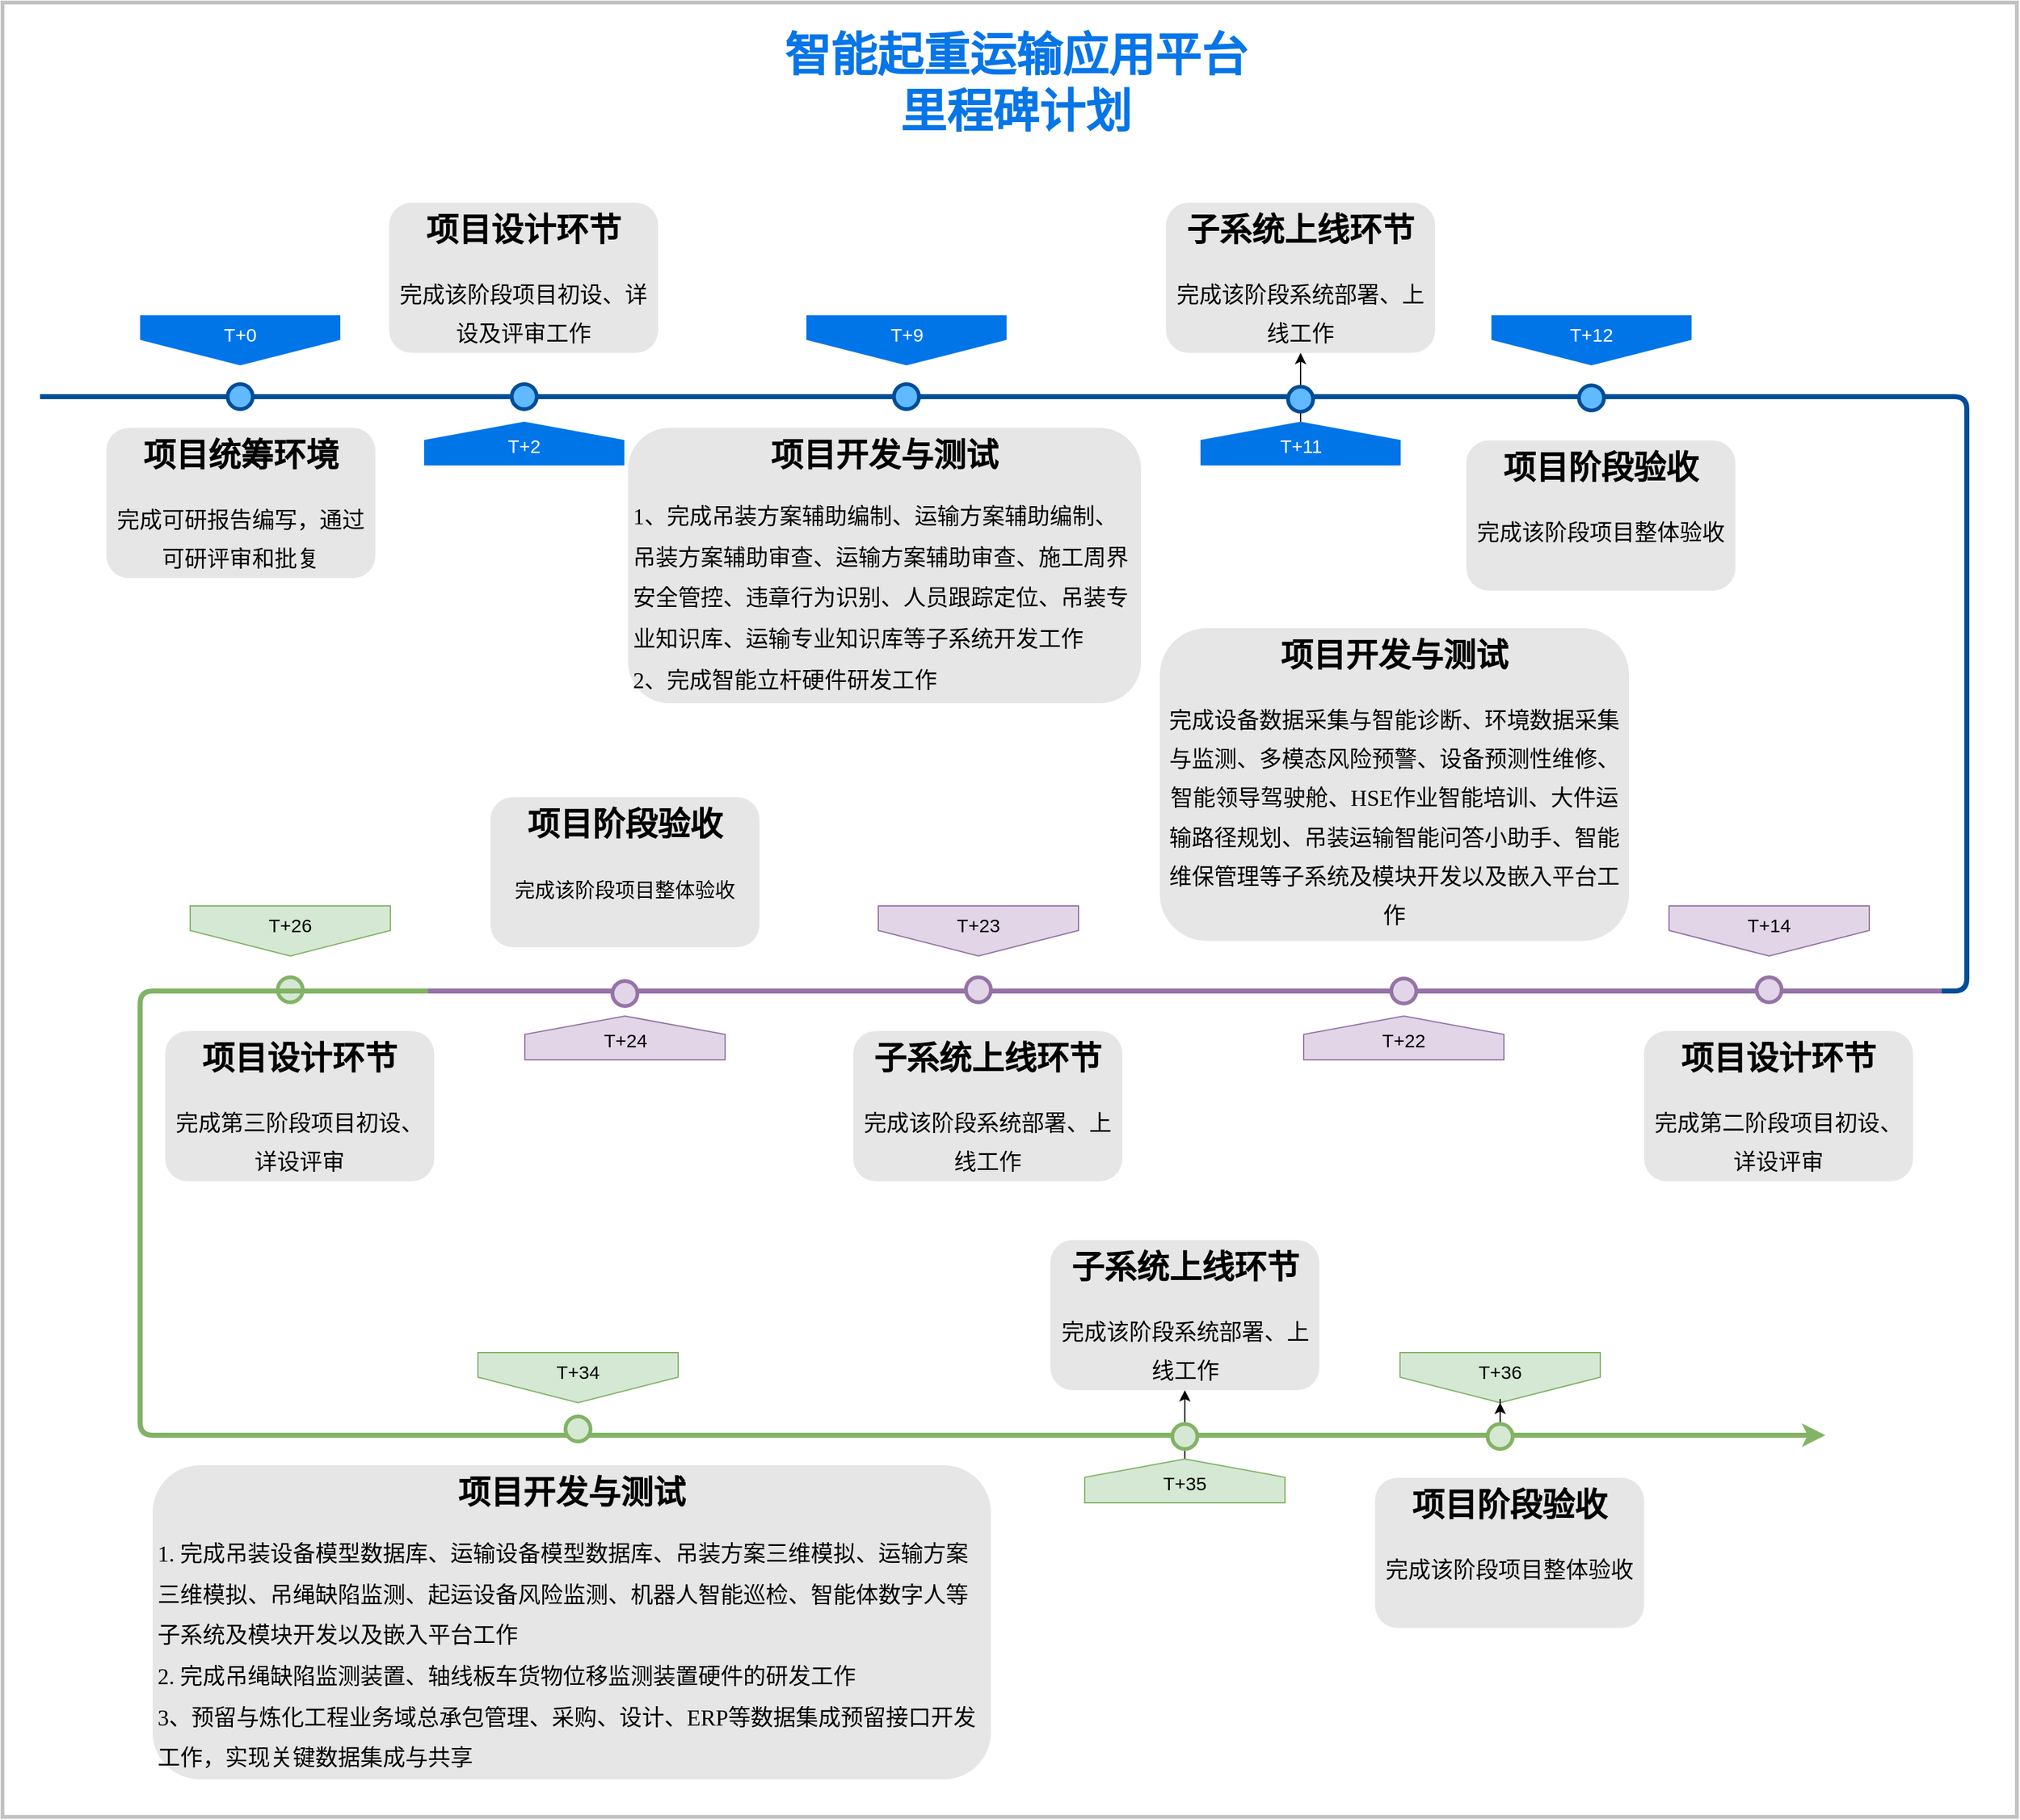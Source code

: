 <mxfile version="27.0.6">
  <diagram name="Page-1" id="82e54ff1-d628-8f03-85c4-9753963a91cd">
    <mxGraphModel dx="2375" dy="1489" grid="1" gridSize="10" guides="1" tooltips="1" connect="1" arrows="1" fold="1" page="1" pageScale="1" pageWidth="1100" pageHeight="850" background="none" math="0" shadow="0">
      <root>
        <mxCell id="0" />
        <mxCell id="1" parent="0" />
        <mxCell id="SHuIpdKcT1kZriQsqeFp-46" value="" style="rounded=0;whiteSpace=wrap;html=1;strokeColor=light-dark(#c2c2c2, #ededed);strokeWidth=3;" vertex="1" parent="1">
          <mxGeometry x="10" y="90" width="1610" height="1450" as="geometry" />
        </mxCell>
        <mxCell id="4ec97bd9e5d20128-1" value="" style="line;strokeWidth=4;html=1;fillColor=none;fontSize=28;fontColor=#004D99;strokeColor=#004D99;" parent="1" vertex="1">
          <mxGeometry x="40" y="400" width="1390" height="10" as="geometry" />
        </mxCell>
        <mxCell id="4ec97bd9e5d20128-5" value="T+0" style="shape=offPageConnector;whiteSpace=wrap;html=1;fillColor=#0075E8;fontSize=15;fontColor=#FFFFFF;size=0.509;verticalAlign=top;strokeColor=none;" parent="1" vertex="1">
          <mxGeometry x="120" y="340" width="160" height="40" as="geometry" />
        </mxCell>
        <mxCell id="4ec97bd9e5d20128-6" value="&lt;span&gt;T+9&lt;/span&gt;" style="shape=offPageConnector;whiteSpace=wrap;html=1;fillColor=#0075E8;fontSize=15;fontColor=#FFFFFF;size=0.509;verticalAlign=top;strokeColor=none;" parent="1" vertex="1">
          <mxGeometry x="652.5" y="340" width="160" height="40" as="geometry" />
        </mxCell>
        <mxCell id="4ec97bd9e5d20128-7" value="&lt;span&gt;T+2&lt;/span&gt;" style="shape=offPageConnector;whiteSpace=wrap;html=1;fillColor=#0075E8;fontSize=15;fontColor=#FFFFFF;size=0.418;flipV=1;verticalAlign=bottom;strokeColor=none;spacingBottom=4;" parent="1" vertex="1">
          <mxGeometry x="347" y="425" width="160" height="35" as="geometry" />
        </mxCell>
        <mxCell id="SHuIpdKcT1kZriQsqeFp-10" value="" style="edgeStyle=orthogonalEdgeStyle;rounded=0;orthogonalLoop=1;jettySize=auto;html=1;" edge="1" parent="1" source="4ec97bd9e5d20128-8" target="4ec97bd9e5d20128-18">
          <mxGeometry relative="1" as="geometry" />
        </mxCell>
        <mxCell id="4ec97bd9e5d20128-8" value="&lt;span&gt;T+11&lt;/span&gt;" style="shape=offPageConnector;whiteSpace=wrap;html=1;fillColor=#0075E8;fontSize=15;fontColor=#FFFFFF;size=0.418;flipV=1;verticalAlign=bottom;strokeColor=none;spacingBottom=4;" parent="1" vertex="1">
          <mxGeometry x="967.5" y="425" width="160" height="35" as="geometry" />
        </mxCell>
        <mxCell id="4ec97bd9e5d20128-9" value="" style="ellipse;whiteSpace=wrap;html=1;fillColor=#61BAFF;fontSize=28;fontColor=#004D99;strokeWidth=3;strokeColor=#004D99;" parent="1" vertex="1">
          <mxGeometry x="190" y="395" width="20" height="20" as="geometry" />
        </mxCell>
        <mxCell id="4ec97bd9e5d20128-10" value="" style="ellipse;whiteSpace=wrap;html=1;fillColor=#61BAFF;fontSize=28;fontColor=#004D99;strokeWidth=3;strokeColor=#004D99;" parent="1" vertex="1">
          <mxGeometry x="417" y="395" width="20" height="20" as="geometry" />
        </mxCell>
        <mxCell id="4ec97bd9e5d20128-11" value="" style="ellipse;whiteSpace=wrap;html=1;fillColor=#61BAFF;fontSize=28;fontColor=#004D99;strokeWidth=3;strokeColor=#004D99;" parent="1" vertex="1">
          <mxGeometry x="722.5" y="395" width="20" height="20" as="geometry" />
        </mxCell>
        <mxCell id="4ec97bd9e5d20128-13" value="" style="ellipse;whiteSpace=wrap;html=1;fillColor=#61BAFF;fontSize=28;fontColor=#004D99;strokeWidth=3;strokeColor=#004D99;" parent="1" vertex="1">
          <mxGeometry x="1037.5" y="397" width="20" height="20" as="geometry" />
        </mxCell>
        <mxCell id="4ec97bd9e5d20128-14" value="&lt;h1&gt;项目统筹环境&lt;/h1&gt;&lt;h1&gt;&lt;span style=&quot;font-family: 仿宋; text-align: start; text-indent: 44pt; background-color: transparent; color: light-dark(rgb(0, 0, 0), rgb(237, 237, 237)); font-weight: normal;&quot;&gt;&lt;font style=&quot;font-size: 18px;&quot;&gt;完成可研报告编写，通过可研评审和批复&lt;/font&gt;&lt;/span&gt;&lt;/h1&gt;" style="text;html=1;spacing=5;spacingTop=-20;whiteSpace=wrap;overflow=hidden;strokeColor=none;strokeWidth=3;fillColor=#E6E6E6;fontSize=13;fontColor=#000000;align=center;rounded=1;" parent="1" vertex="1">
          <mxGeometry x="93" y="430" width="215" height="120" as="geometry" />
        </mxCell>
        <mxCell id="4ec97bd9e5d20128-16" value="&lt;h1&gt;项目设计环节&lt;/h1&gt;&lt;h1&gt;&lt;span style=&quot;font-family: 仿宋; text-align: start; text-indent: 44pt; background-color: transparent; color: light-dark(rgb(0, 0, 0), rgb(237, 237, 237)); font-weight: normal;&quot;&gt;&lt;font style=&quot;font-size: 18px;&quot;&gt;完成该阶段项目初设、详设及评审工作&lt;/font&gt;&lt;/span&gt;&lt;/h1&gt;" style="text;html=1;spacing=5;spacingTop=-20;whiteSpace=wrap;overflow=hidden;strokeColor=none;strokeWidth=3;fillColor=#E6E6E6;fontSize=13;fontColor=#000000;align=center;rounded=1;" parent="1" vertex="1">
          <mxGeometry x="319" y="250" width="215" height="120" as="geometry" />
        </mxCell>
        <mxCell id="4ec97bd9e5d20128-17" value="&lt;h1&gt;项目开发与测试&lt;/h1&gt;&lt;p style=&quot;margin-top: 0pt; margin-bottom: 0pt; line-height: 23pt; font-family: 宋体; text-align: start;&quot; class=&quot;p&quot;&gt;&lt;font style=&quot;font-size: 18px;&quot;&gt;&lt;span style=&quot;font-family: 仿宋;&quot;&gt;1、&lt;/span&gt;&lt;span style=&quot;font-family: 仿宋;&quot;&gt;完成吊装方案辅助编制、运输方案辅助编制、吊装方案辅助审查、运输方案辅助审查、施工周界安全管控、违章行为识别、人员跟踪定位、吊装专业知识库、运输专业知识库等子系统开发工作&lt;/span&gt;&lt;span style=&quot;font-family: 仿宋;&quot;&gt;&lt;/span&gt;&lt;/font&gt;&lt;/p&gt;&lt;p style=&quot;margin-top: 0pt; margin-bottom: 0pt; line-height: 23pt; font-family: 宋体; text-align: start;&quot; class=&quot;p&quot;&gt;&lt;span style=&quot;font-family: 仿宋;&quot;&gt;&lt;font style=&quot;font-size: 18px;&quot;&gt;2、完成智能立杆硬件研发工作&lt;/font&gt;&lt;/span&gt;&lt;/p&gt;" style="text;html=1;spacing=5;spacingTop=-20;whiteSpace=wrap;overflow=hidden;strokeColor=none;strokeWidth=3;fillColor=#E6E6E6;fontSize=13;fontColor=#000000;align=center;rounded=1;" parent="1" vertex="1">
          <mxGeometry x="510" y="430" width="410" height="220" as="geometry" />
        </mxCell>
        <mxCell id="4ec97bd9e5d20128-18" value="&lt;h1&gt;子系统上线环节&lt;/h1&gt;&lt;h1&gt;&lt;span style=&quot;font-family: 仿宋; text-align: start; text-indent: 44pt; background-color: transparent; color: light-dark(rgb(0, 0, 0), rgb(237, 237, 237)); font-weight: normal;&quot;&gt;&lt;font style=&quot;font-size: 18px;&quot;&gt;完成该阶段系统部署、上线工作&lt;/font&gt;&lt;/span&gt;&lt;/h1&gt;" style="text;html=1;spacing=5;spacingTop=-20;whiteSpace=wrap;overflow=hidden;strokeColor=none;strokeWidth=3;fillColor=#E6E6E6;fontSize=13;fontColor=#000000;align=center;rounded=1;" parent="1" vertex="1">
          <mxGeometry x="940" y="250" width="215" height="120" as="geometry" />
        </mxCell>
        <mxCell id="SHuIpdKcT1kZriQsqeFp-2" value="&lt;span&gt;T+12&lt;/span&gt;" style="shape=offPageConnector;whiteSpace=wrap;html=1;fillColor=#0075E8;fontSize=15;fontColor=#FFFFFF;size=0.509;verticalAlign=top;strokeColor=none;" vertex="1" parent="1">
          <mxGeometry x="1200" y="340" width="160" height="40" as="geometry" />
        </mxCell>
        <mxCell id="SHuIpdKcT1kZriQsqeFp-3" value="" style="ellipse;whiteSpace=wrap;html=1;fillColor=#61BAFF;fontSize=28;fontColor=#004D99;strokeWidth=3;strokeColor=#004D99;" vertex="1" parent="1">
          <mxGeometry x="1270" y="396" width="20" height="20" as="geometry" />
        </mxCell>
        <mxCell id="SHuIpdKcT1kZriQsqeFp-4" value="&lt;h1&gt;项目阶段验收&lt;/h1&gt;&lt;h1&gt;&lt;span style=&quot;font-family: 仿宋; font-weight: 400; text-align: start; text-indent: 44pt; background-color: transparent; color: light-dark(rgb(0, 0, 0), rgb(237, 237, 237));&quot;&gt;&lt;font style=&quot;font-size: 18px;&quot;&gt;完成该阶段项目整体验收&lt;/font&gt;&lt;/span&gt;&lt;/h1&gt;" style="text;html=1;spacing=5;spacingTop=-20;whiteSpace=wrap;overflow=hidden;strokeColor=none;strokeWidth=3;fillColor=#E6E6E6;fontSize=13;fontColor=#000000;align=center;rounded=1;" vertex="1" parent="1">
          <mxGeometry x="1180" y="440" width="215" height="120" as="geometry" />
        </mxCell>
        <mxCell id="SHuIpdKcT1kZriQsqeFp-6" value="" style="line;strokeWidth=4;html=1;fillColor=#e1d5e7;fontSize=28;strokeColor=#9673a6;" vertex="1" parent="1">
          <mxGeometry x="350" y="875" width="1210" height="10" as="geometry" />
        </mxCell>
        <mxCell id="SHuIpdKcT1kZriQsqeFp-7" value="&lt;span&gt;T+14&lt;/span&gt;" style="shape=offPageConnector;whiteSpace=wrap;html=1;fillColor=#e1d5e7;fontSize=15;size=0.509;verticalAlign=top;strokeColor=#9673a6;" vertex="1" parent="1">
          <mxGeometry x="1342" y="812" width="160" height="40" as="geometry" />
        </mxCell>
        <mxCell id="SHuIpdKcT1kZriQsqeFp-8" value="" style="ellipse;whiteSpace=wrap;html=1;fillColor=#e1d5e7;fontSize=28;strokeWidth=3;strokeColor=#9673a6;" vertex="1" parent="1">
          <mxGeometry x="1412" y="869" width="20" height="20" as="geometry" />
        </mxCell>
        <mxCell id="SHuIpdKcT1kZriQsqeFp-9" value="&lt;h1&gt;项目设计环节&lt;/h1&gt;&lt;h1&gt;&lt;span style=&quot;font-family: 仿宋; font-weight: 400; text-align: start; text-indent: 44pt; background-color: transparent; color: light-dark(rgb(0, 0, 0), rgb(237, 237, 237));&quot;&gt;&lt;font style=&quot;font-size: 18px;&quot;&gt;完成第二阶段项目初设、详设评审&lt;/font&gt;&lt;/span&gt;&lt;/h1&gt;" style="text;html=1;spacing=5;spacingTop=-20;whiteSpace=wrap;overflow=hidden;strokeColor=none;strokeWidth=3;fillColor=#E6E6E6;fontSize=13;fontColor=#000000;align=center;rounded=1;" vertex="1" parent="1">
          <mxGeometry x="1322" y="912" width="215" height="120" as="geometry" />
        </mxCell>
        <mxCell id="SHuIpdKcT1kZriQsqeFp-11" value="&lt;h1&gt;项目开发与测试&lt;/h1&gt;&lt;h1&gt;&lt;font style=&quot;font-size: 18px;&quot;&gt;&lt;span style=&quot;text-align: start; text-indent: 44pt; background-color: transparent; color: light-dark(rgb(0, 0, 0), rgb(237, 237, 237)); font-weight: normal; font-family: 仿宋;&quot;&gt;完成设备数据采&lt;/span&gt;&lt;span style=&quot;text-align: start; text-indent: 44pt; background-color: transparent; color: light-dark(rgb(0, 0, 0), rgb(237, 237, 237)); font-weight: normal; font-family: 仿宋;&quot;&gt;集&lt;/span&gt;&lt;span style=&quot;text-align: start; text-indent: 44pt; background-color: transparent; color: light-dark(rgb(0, 0, 0), rgb(237, 237, 237)); font-weight: normal; font-family: 仿宋;&quot;&gt;与智能诊断、环境数据采集与监测&lt;/span&gt;&lt;span style=&quot;text-align: start; text-indent: 44pt; background-color: transparent; color: light-dark(rgb(0, 0, 0), rgb(237, 237, 237)); font-weight: normal; font-family: 仿宋;&quot;&gt;、多模态风险预警、&lt;/span&gt;&lt;span style=&quot;text-align: start; text-indent: 44pt; background-color: transparent; color: light-dark(rgb(0, 0, 0), rgb(237, 237, 237)); font-weight: normal; font-family: 仿宋;&quot;&gt;设备&lt;/span&gt;&lt;span style=&quot;text-align: start; text-indent: 44pt; background-color: transparent; color: light-dark(rgb(0, 0, 0), rgb(237, 237, 237)); font-weight: normal; font-family: 仿宋;&quot;&gt;预测性&lt;/span&gt;&lt;span style=&quot;text-align: start; text-indent: 44pt; background-color: transparent; color: light-dark(rgb(0, 0, 0), rgb(237, 237, 237)); font-weight: normal; font-family: 仿宋;&quot;&gt;维修&lt;/span&gt;&lt;span style=&quot;text-align: start; text-indent: 44pt; background-color: transparent; color: light-dark(rgb(0, 0, 0), rgb(237, 237, 237)); font-weight: normal; font-family: 仿宋;&quot;&gt;、&lt;/span&gt;&lt;span style=&quot;text-align: start; text-indent: 44pt; background-color: transparent; color: light-dark(rgb(0, 0, 0), rgb(237, 237, 237)); font-weight: normal; font-family: 仿宋;&quot;&gt;智能领导驾驶舱&lt;/span&gt;&lt;span style=&quot;text-align: start; text-indent: 44pt; background-color: transparent; color: light-dark(rgb(0, 0, 0), rgb(237, 237, 237)); font-weight: normal; font-family: 仿宋;&quot;&gt;&lt;font face=&quot;仿宋&quot;&gt;、&lt;/font&gt;HSE作业智能培训&lt;/span&gt;&lt;span style=&quot;text-align: start; text-indent: 44pt; background-color: transparent; color: light-dark(rgb(0, 0, 0), rgb(237, 237, 237)); font-weight: normal; font-family: 仿宋;&quot;&gt;、大件运输路径规划、吊装运输智能问答&lt;/span&gt;&lt;span style=&quot;text-align: start; text-indent: 44pt; background-color: transparent; color: light-dark(rgb(0, 0, 0), rgb(237, 237, 237)); font-weight: normal; font-family: 仿宋;&quot;&gt;小助手&lt;/span&gt;&lt;span style=&quot;text-align: start; text-indent: 44pt; background-color: transparent; color: light-dark(rgb(0, 0, 0), rgb(237, 237, 237)); font-weight: normal; font-family: 仿宋;&quot;&gt;、智能维保管理&lt;/span&gt;&lt;span style=&quot;text-align: start; text-indent: 44pt; background-color: transparent; color: light-dark(rgb(0, 0, 0), rgb(237, 237, 237)); font-weight: normal; font-family: 仿宋;&quot;&gt;等子系统及模块开&lt;/span&gt;&lt;span style=&quot;text-align: start; text-indent: 44pt; background-color: transparent; color: light-dark(rgb(0, 0, 0), rgb(237, 237, 237)); font-weight: normal; font-family: 仿宋;&quot;&gt;发以及嵌入平台工作&lt;/span&gt;&lt;/font&gt;&lt;/h1&gt;" style="text;html=1;spacing=5;spacingTop=-20;whiteSpace=wrap;overflow=hidden;strokeColor=none;strokeWidth=3;fillColor=#E6E6E6;fontSize=13;fontColor=#000000;align=center;rounded=1;" vertex="1" parent="1">
          <mxGeometry x="935" y="590" width="375" height="250" as="geometry" />
        </mxCell>
        <mxCell id="SHuIpdKcT1kZriQsqeFp-12" value="&lt;span&gt;T+22&lt;/span&gt;" style="shape=offPageConnector;whiteSpace=wrap;html=1;fillColor=#e1d5e7;fontSize=15;size=0.418;flipV=1;verticalAlign=bottom;strokeColor=#9673a6;spacingBottom=4;" vertex="1" parent="1">
          <mxGeometry x="1050" y="900" width="160" height="35" as="geometry" />
        </mxCell>
        <mxCell id="SHuIpdKcT1kZriQsqeFp-13" value="" style="ellipse;whiteSpace=wrap;html=1;fillColor=#e1d5e7;fontSize=28;strokeWidth=3;strokeColor=#9673a6;" vertex="1" parent="1">
          <mxGeometry x="1120" y="870" width="20" height="20" as="geometry" />
        </mxCell>
        <mxCell id="SHuIpdKcT1kZriQsqeFp-16" style="edgeStyle=orthogonalEdgeStyle;rounded=1;orthogonalLoop=1;jettySize=auto;html=1;exitX=1;exitY=0.5;exitDx=0;exitDy=0;exitPerimeter=0;entryX=1;entryY=0.5;entryDx=0;entryDy=0;entryPerimeter=0;strokeWidth=4;strokeColor=light-dark(#004d99, #ededed);curved=0;endArrow=none;startFill=0;" edge="1" parent="1" source="4ec97bd9e5d20128-1" target="SHuIpdKcT1kZriQsqeFp-6">
          <mxGeometry relative="1" as="geometry" />
        </mxCell>
        <mxCell id="SHuIpdKcT1kZriQsqeFp-17" value="&lt;span&gt;T+23&lt;/span&gt;" style="shape=offPageConnector;whiteSpace=wrap;html=1;fillColor=#e1d5e7;fontSize=15;size=0.509;verticalAlign=top;strokeColor=#9673a6;" vertex="1" parent="1">
          <mxGeometry x="710" y="812" width="160" height="40" as="geometry" />
        </mxCell>
        <mxCell id="SHuIpdKcT1kZriQsqeFp-18" value="" style="ellipse;whiteSpace=wrap;html=1;fillColor=#e1d5e7;fontSize=28;strokeWidth=3;strokeColor=#9673a6;" vertex="1" parent="1">
          <mxGeometry x="780" y="869" width="20" height="20" as="geometry" />
        </mxCell>
        <mxCell id="SHuIpdKcT1kZriQsqeFp-19" value="&lt;h1&gt;子系统上线环节&lt;/h1&gt;&lt;h1&gt;&lt;span style=&quot;font-family: 仿宋; font-weight: 400; text-align: start; text-indent: 44pt; background-color: transparent; color: light-dark(rgb(0, 0, 0), rgb(237, 237, 237));&quot;&gt;&lt;font style=&quot;font-size: 18px;&quot;&gt;完成该阶段系统部署、上线工作&lt;/font&gt;&lt;/span&gt;&lt;/h1&gt;" style="text;html=1;spacing=5;spacingTop=-20;whiteSpace=wrap;overflow=hidden;strokeColor=none;strokeWidth=3;fillColor=#E6E6E6;fontSize=13;fontColor=#000000;align=center;rounded=1;" vertex="1" parent="1">
          <mxGeometry x="690" y="912" width="215" height="120" as="geometry" />
        </mxCell>
        <mxCell id="SHuIpdKcT1kZriQsqeFp-20" value="&lt;span&gt;T+24&lt;/span&gt;" style="shape=offPageConnector;whiteSpace=wrap;html=1;fillColor=#e1d5e7;fontSize=15;size=0.418;flipV=1;verticalAlign=bottom;strokeColor=#9673a6;spacingBottom=4;" vertex="1" parent="1">
          <mxGeometry x="427.5" y="900" width="160" height="35" as="geometry" />
        </mxCell>
        <mxCell id="SHuIpdKcT1kZriQsqeFp-21" value="" style="ellipse;whiteSpace=wrap;html=1;fillColor=#e1d5e7;fontSize=28;strokeWidth=3;strokeColor=#9673a6;" vertex="1" parent="1">
          <mxGeometry x="497.5" y="872" width="20" height="20" as="geometry" />
        </mxCell>
        <mxCell id="SHuIpdKcT1kZriQsqeFp-22" value="&lt;h1&gt;项目阶段验收&lt;/h1&gt;&lt;h1&gt;&lt;span style=&quot;font-weight: 400; text-align: start; text-indent: 44pt; background-color: transparent; color: light-dark(rgb(0, 0, 0), rgb(237, 237, 237)); font-family: 仿宋; font-size: 12pt;&quot;&gt;完成&lt;/span&gt;&lt;span style=&quot;font-weight: 400; text-align: start; text-indent: 44pt; background-color: transparent; color: light-dark(rgb(0, 0, 0), rgb(237, 237, 237)); font-family: 仿宋; font-size: 12pt;&quot;&gt;该阶段&lt;/span&gt;&lt;span style=&quot;font-weight: 400; text-align: start; text-indent: 44pt; background-color: transparent; color: light-dark(rgb(0, 0, 0), rgb(237, 237, 237)); font-family: 仿宋; font-size: 12pt;&quot;&gt;项目整体验收&lt;/span&gt;&lt;/h1&gt;" style="text;html=1;spacing=5;spacingTop=-20;whiteSpace=wrap;overflow=hidden;strokeColor=none;strokeWidth=3;fillColor=#E6E6E6;fontSize=13;fontColor=#000000;align=center;rounded=1;" vertex="1" parent="1">
          <mxGeometry x="400" y="725" width="215" height="120" as="geometry" />
        </mxCell>
        <mxCell id="SHuIpdKcT1kZriQsqeFp-23" value="" style="line;strokeWidth=4;html=1;fillColor=#d5e8d4;fontSize=28;strokeColor=#82b366;" vertex="1" parent="1">
          <mxGeometry x="140" y="1230" width="1260" height="10" as="geometry" />
        </mxCell>
        <mxCell id="SHuIpdKcT1kZriQsqeFp-24" value="&lt;span&gt;T+26&lt;/span&gt;" style="shape=offPageConnector;whiteSpace=wrap;html=1;fillColor=#d5e8d4;fontSize=15;size=0.509;verticalAlign=top;strokeColor=#82b366;" vertex="1" parent="1">
          <mxGeometry x="160" y="812" width="160" height="40" as="geometry" />
        </mxCell>
        <mxCell id="SHuIpdKcT1kZriQsqeFp-25" value="" style="ellipse;whiteSpace=wrap;html=1;fillColor=#d5e8d4;fontSize=28;strokeWidth=3;strokeColor=#82b366;" vertex="1" parent="1">
          <mxGeometry x="230" y="869" width="20" height="20" as="geometry" />
        </mxCell>
        <mxCell id="SHuIpdKcT1kZriQsqeFp-26" value="&lt;h1&gt;项目设计环节&lt;/h1&gt;&lt;h1&gt;&lt;span style=&quot;font-family: 仿宋; font-weight: 400; text-align: start; text-indent: 44pt; background-color: transparent; color: light-dark(rgb(0, 0, 0), rgb(237, 237, 237));&quot;&gt;&lt;font style=&quot;font-size: 18px;&quot;&gt;完成第三阶段项目初设、详设评审&lt;/font&gt;&lt;/span&gt;&lt;/h1&gt;" style="text;html=1;spacing=5;spacingTop=-20;whiteSpace=wrap;overflow=hidden;strokeColor=none;strokeWidth=3;fillColor=#E6E6E6;fontSize=13;fontColor=#000000;align=center;rounded=1;" vertex="1" parent="1">
          <mxGeometry x="140" y="912" width="215" height="120" as="geometry" />
        </mxCell>
        <mxCell id="SHuIpdKcT1kZriQsqeFp-30" style="edgeStyle=orthogonalEdgeStyle;rounded=1;orthogonalLoop=1;jettySize=auto;html=1;exitX=0;exitY=0.5;exitDx=0;exitDy=0;exitPerimeter=0;entryX=0;entryY=0.5;entryDx=0;entryDy=0;entryPerimeter=0;strokeColor=light-dark(#81b365, #ededed);strokeWidth=4;curved=0;endArrow=none;startFill=0;" edge="1" parent="1" source="SHuIpdKcT1kZriQsqeFp-6" target="SHuIpdKcT1kZriQsqeFp-23">
          <mxGeometry relative="1" as="geometry" />
        </mxCell>
        <mxCell id="SHuIpdKcT1kZriQsqeFp-31" value="&lt;span&gt;T+34&lt;/span&gt;" style="shape=offPageConnector;whiteSpace=wrap;html=1;fillColor=#d5e8d4;fontSize=15;size=0.509;verticalAlign=top;strokeColor=#82b366;" vertex="1" parent="1">
          <mxGeometry x="390" y="1169" width="160" height="40" as="geometry" />
        </mxCell>
        <mxCell id="SHuIpdKcT1kZriQsqeFp-32" value="" style="ellipse;whiteSpace=wrap;html=1;fillColor=#d5e8d4;fontSize=28;strokeWidth=3;strokeColor=#82b366;" vertex="1" parent="1">
          <mxGeometry x="460" y="1220" width="20" height="20" as="geometry" />
        </mxCell>
        <mxCell id="SHuIpdKcT1kZriQsqeFp-33" value="&lt;h1&gt;项目开发与测试&lt;/h1&gt;&lt;p style=&quot;margin-top: 0pt; margin-bottom: 0pt; line-height: 23pt; font-family: 宋体; text-align: start;&quot; class=&quot;p&quot;&gt;&lt;font style=&quot;font-size: 18px;&quot;&gt;&lt;span style=&quot;font-family: 仿宋;&quot;&gt;1.&amp;nbsp;&lt;/span&gt;&lt;span style=&quot;font-family: 仿宋;&quot;&gt;完成吊装&lt;/span&gt;&lt;span style=&quot;font-family: 仿宋;&quot;&gt;设备模型数据库&lt;/span&gt;&lt;span style=&quot;font-family: 仿宋;&quot;&gt;、运输&lt;/span&gt;&lt;span style=&quot;font-family: 仿宋;&quot;&gt;设备模型数据库&lt;/span&gt;&lt;span style=&quot;font-family: 仿宋;&quot;&gt;、&lt;/span&gt;&lt;span style=&quot;font-family: 仿宋;&quot;&gt;吊装&lt;/span&gt;&lt;span style=&quot;font-family: 仿宋;&quot;&gt;方案&lt;/span&gt;&lt;span style=&quot;font-family: 仿宋;&quot;&gt;三维&lt;/span&gt;&lt;span style=&quot;font-family: 仿宋;&quot;&gt;模拟、运输方案&lt;/span&gt;&lt;span style=&quot;font-family: 仿宋;&quot;&gt;三维&lt;/span&gt;&lt;span style=&quot;font-family: 仿宋;&quot;&gt;模拟、&lt;/span&gt;&lt;span style=&quot;font-family: 仿宋;&quot;&gt;吊绳缺陷监测&lt;/span&gt;&lt;span style=&quot;font-family: 仿宋;&quot;&gt;、起运设备&lt;/span&gt;&lt;span style=&quot;font-family: 仿宋;&quot;&gt;风险&lt;/span&gt;&lt;span style=&quot;font-family: 仿宋;&quot;&gt;监测、机器人智能巡检&lt;/span&gt;&lt;span style=&quot;font-family: 仿宋;&quot;&gt;、&lt;/span&gt;&lt;span style=&quot;font-family: 仿宋;&quot;&gt;智能体&lt;/span&gt;&lt;span style=&quot;font-family: 仿宋;&quot;&gt;数字人&lt;/span&gt;&lt;span style=&quot;font-family: 仿宋;&quot;&gt;等子系统及模块开&lt;/span&gt;&lt;span style=&quot;font-family: 仿宋;&quot;&gt;发以及嵌入平台工作&lt;/span&gt;&lt;span style=&quot;font-family: 仿宋;&quot;&gt;&lt;/span&gt;&lt;/font&gt;&lt;/p&gt;&lt;p style=&quot;margin-top: 0pt; margin-bottom: 0pt; line-height: 23pt; font-family: 宋体; text-align: start;&quot; class=&quot;p&quot;&gt;&lt;font style=&quot;font-size: 18px;&quot;&gt;&lt;span style=&quot;font-family: 仿宋;&quot;&gt;2.&amp;nbsp;&lt;/span&gt;&lt;span style=&quot;font-family: 仿宋;&quot;&gt;完成吊绳缺陷监测装置、轴线板车货物位移监测装置硬件的研发工作&lt;/span&gt;&lt;/font&gt;&lt;/p&gt;&lt;p style=&quot;text-indent: 0px; margin-top: 0pt; margin-bottom: 0pt; line-height: 23pt; font-family: 宋体; text-align: start;&quot; class=&quot;p&quot;&gt;&lt;font style=&quot;font-size: 18px;&quot;&gt;&lt;font style=&quot;font-family: 仿宋; text-indent: 44pt; background-color: transparent; color: light-dark(rgb(0, 0, 0), rgb(237, 237, 237));&quot; face=&quot;仿宋&quot;&gt;3、&lt;/font&gt;&lt;font style=&quot;font-family: 仿宋; text-indent: 44pt; background-color: transparent; color: light-dark(rgb(0, 0, 0), rgb(237, 237, 237));&quot; face=&quot;仿宋&quot;&gt;预留与炼化工程业务域总承包管理、采购、设计、&lt;/font&gt;&lt;font style=&quot;font-family: 仿宋; text-indent: 44pt; background-color: transparent; color: light-dark(rgb(0, 0, 0), rgb(237, 237, 237));&quot; face=&quot;仿宋&quot;&gt;ERP等数据集成预留接口开发工作，实现关键数据集成与共享&lt;/font&gt;&lt;/font&gt;&lt;/p&gt;" style="text;html=1;spacing=5;spacingTop=-20;whiteSpace=wrap;overflow=hidden;strokeColor=none;strokeWidth=3;fillColor=#E6E6E6;fontSize=13;fontColor=#000000;align=center;rounded=1;" vertex="1" parent="1">
          <mxGeometry x="130" y="1259" width="670" height="251" as="geometry" />
        </mxCell>
        <mxCell id="SHuIpdKcT1kZriQsqeFp-41" value="" style="edgeStyle=orthogonalEdgeStyle;rounded=0;orthogonalLoop=1;jettySize=auto;html=1;" edge="1" parent="1" source="SHuIpdKcT1kZriQsqeFp-34" target="SHuIpdKcT1kZriQsqeFp-36">
          <mxGeometry relative="1" as="geometry" />
        </mxCell>
        <mxCell id="SHuIpdKcT1kZriQsqeFp-34" value="&lt;span&gt;T+35&lt;/span&gt;" style="shape=offPageConnector;whiteSpace=wrap;html=1;fillColor=#d5e8d4;fontSize=15;size=0.418;flipV=1;verticalAlign=bottom;strokeColor=#82b366;spacingBottom=4;" vertex="1" parent="1">
          <mxGeometry x="875" y="1254" width="160" height="35" as="geometry" />
        </mxCell>
        <mxCell id="SHuIpdKcT1kZriQsqeFp-35" value="" style="ellipse;whiteSpace=wrap;html=1;fillColor=#d5e8d4;fontSize=28;strokeWidth=3;strokeColor=#82b366;" vertex="1" parent="1">
          <mxGeometry x="945" y="1226" width="20" height="20" as="geometry" />
        </mxCell>
        <mxCell id="SHuIpdKcT1kZriQsqeFp-36" value="&lt;h1&gt;子系统上线环节&lt;/h1&gt;&lt;h1&gt;&lt;span style=&quot;font-family: 仿宋; font-weight: 400; text-align: start; text-indent: 44pt; background-color: transparent; color: light-dark(rgb(0, 0, 0), rgb(237, 237, 237));&quot;&gt;&lt;font style=&quot;font-size: 18px;&quot;&gt;完成该阶段系统部署、上线工作&lt;/font&gt;&lt;/span&gt;&lt;/h1&gt;" style="text;html=1;spacing=5;spacingTop=-20;whiteSpace=wrap;overflow=hidden;strokeColor=none;strokeWidth=3;fillColor=#E6E6E6;fontSize=13;fontColor=#000000;align=center;rounded=1;" vertex="1" parent="1">
          <mxGeometry x="847.5" y="1079" width="215" height="120" as="geometry" />
        </mxCell>
        <mxCell id="SHuIpdKcT1kZriQsqeFp-37" value="&lt;span&gt;T+36&lt;/span&gt;" style="shape=offPageConnector;whiteSpace=wrap;html=1;fillColor=#d5e8d4;fontSize=15;size=0.509;verticalAlign=top;strokeColor=#82b366;" vertex="1" parent="1">
          <mxGeometry x="1127" y="1169" width="160" height="40" as="geometry" />
        </mxCell>
        <mxCell id="SHuIpdKcT1kZriQsqeFp-40" value="" style="edgeStyle=orthogonalEdgeStyle;rounded=0;orthogonalLoop=1;jettySize=auto;html=1;" edge="1" parent="1" source="SHuIpdKcT1kZriQsqeFp-38" target="SHuIpdKcT1kZriQsqeFp-37">
          <mxGeometry relative="1" as="geometry" />
        </mxCell>
        <mxCell id="SHuIpdKcT1kZriQsqeFp-38" value="" style="ellipse;whiteSpace=wrap;html=1;fillColor=#d5e8d4;fontSize=28;strokeWidth=3;strokeColor=#82b366;" vertex="1" parent="1">
          <mxGeometry x="1197" y="1226" width="20" height="20" as="geometry" />
        </mxCell>
        <mxCell id="SHuIpdKcT1kZriQsqeFp-39" value="&lt;h1&gt;项目阶段验收&lt;/h1&gt;&lt;h1&gt;&lt;font style=&quot;font-size: 18px;&quot;&gt;&lt;span style=&quot;font-weight: 400; text-align: start; text-indent: 44pt; background-color: transparent; color: light-dark(rgb(0, 0, 0), rgb(237, 237, 237)); font-family: 仿宋;&quot;&gt;完成&lt;/span&gt;&lt;span style=&quot;font-weight: 400; text-align: start; text-indent: 44pt; background-color: transparent; color: light-dark(rgb(0, 0, 0), rgb(237, 237, 237)); font-family: 仿宋;&quot;&gt;该阶段&lt;/span&gt;&lt;span style=&quot;font-weight: 400; text-align: start; text-indent: 44pt; background-color: transparent; color: light-dark(rgb(0, 0, 0), rgb(237, 237, 237)); font-family: 仿宋;&quot;&gt;项目整体验收&lt;/span&gt;&lt;/font&gt;&lt;/h1&gt;" style="text;html=1;spacing=5;spacingTop=-20;whiteSpace=wrap;overflow=hidden;strokeColor=none;strokeWidth=3;fillColor=#E6E6E6;fontSize=13;fontColor=#000000;align=center;rounded=1;" vertex="1" parent="1">
          <mxGeometry x="1107" y="1269" width="215" height="120" as="geometry" />
        </mxCell>
        <mxCell id="SHuIpdKcT1kZriQsqeFp-42" value="" style="endArrow=classic;html=1;rounded=0;strokeWidth=4;fillColor=#d5e8d4;strokeColor=#82b366;" edge="1" parent="1">
          <mxGeometry width="50" height="50" relative="1" as="geometry">
            <mxPoint x="1389" y="1235" as="sourcePoint" />
            <mxPoint x="1467" y="1235" as="targetPoint" />
          </mxGeometry>
        </mxCell>
        <mxCell id="SHuIpdKcT1kZriQsqeFp-47" value="&lt;font style=&quot;font-size: 37px; color: light-dark(rgb(6, 117, 232), rgb(237, 237, 237));&quot;&gt;&lt;b&gt;智能起重运输应用平台&lt;br&gt;里程碑计划&lt;/b&gt;&lt;/font&gt;" style="text;html=1;align=center;verticalAlign=middle;whiteSpace=wrap;rounded=0;" vertex="1" parent="1">
          <mxGeometry x="490" y="120" width="660" height="70" as="geometry" />
        </mxCell>
      </root>
    </mxGraphModel>
  </diagram>
</mxfile>
